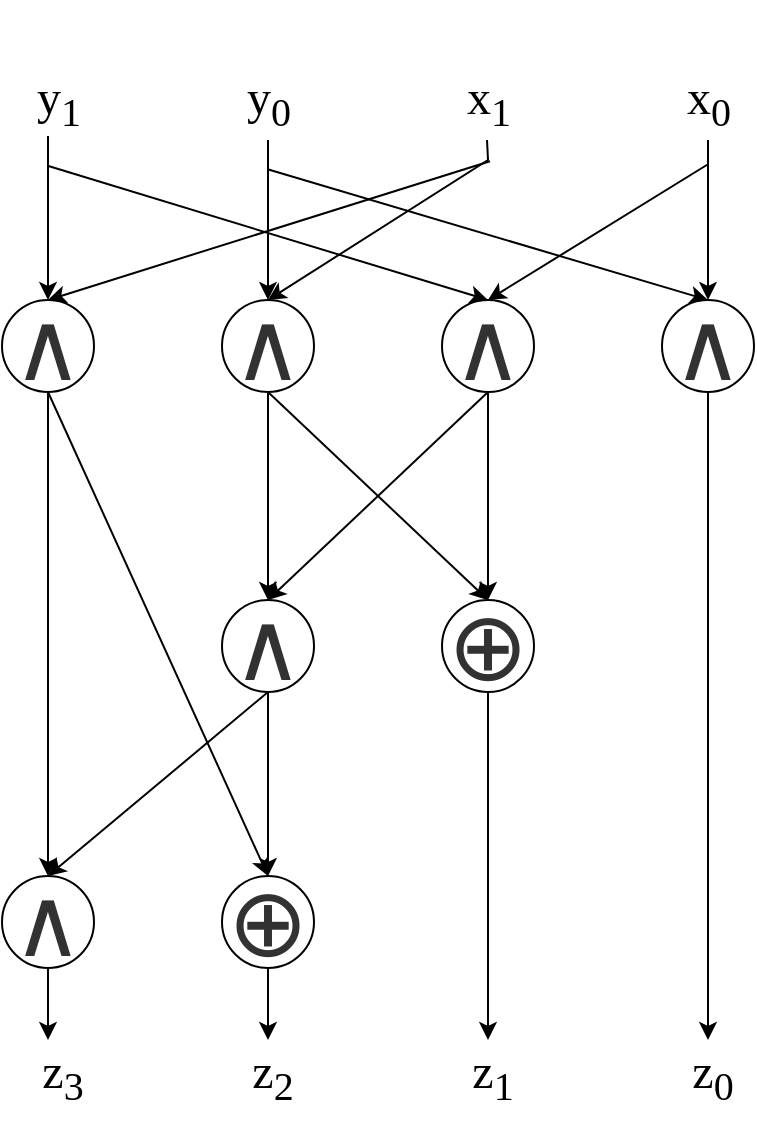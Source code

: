 <mxfile version="17.2.4" type="device"><diagram id="dY_GUVmLj0P1ak9FEJbW" name="Page-1"><mxGraphModel dx="1038" dy="547" grid="1" gridSize="10" guides="1" tooltips="1" connect="1" arrows="1" fold="1" page="1" pageScale="1" pageWidth="827" pageHeight="1169" math="0" shadow="0"><root><mxCell id="0"/><mxCell id="1" parent="0"/><mxCell id="zGwW9AODh4JZBZGdTB_j-9" style="edgeStyle=orthogonalEdgeStyle;rounded=0;html=1;exitX=0;exitY=0.5;exitPerimeter=0;entryX=0;entryY=0.5;entryPerimeter=0;labelBackgroundColor=none;startArrow=none;startFill=0;startSize=5;endArrow=none;endFill=0;endSize=5;jettySize=auto;orthogonalLoop=1;strokeWidth=1;fontFamily=Verdana;fontSize=12" edge="1" parent="1" source="zGwW9AODh4JZBZGdTB_j-10"><mxGeometry relative="1" as="geometry"><Array as="points"><mxPoint x="230" y="390"/><mxPoint x="60" y="390"/></Array><mxPoint x="60" y="290" as="targetPoint"/></mxGeometry></mxCell><mxCell id="zGwW9AODh4JZBZGdTB_j-11" style="edgeStyle=orthogonalEdgeStyle;rounded=0;html=1;exitX=0;exitY=0.5;exitPerimeter=0;entryX=0;entryY=0.5;entryPerimeter=0;labelBackgroundColor=none;startArrow=none;startFill=0;startSize=5;endArrow=none;endFill=0;endSize=5;jettySize=auto;orthogonalLoop=1;strokeWidth=1;fontFamily=Verdana;fontSize=12" edge="1" parent="1" source="zGwW9AODh4JZBZGdTB_j-12"><mxGeometry relative="1" as="geometry"><Array as="points"><mxPoint x="470" y="390"/><mxPoint x="60" y="390"/></Array><mxPoint x="60" y="290" as="targetPoint"/></mxGeometry></mxCell><mxCell id="zGwW9AODh4JZBZGdTB_j-50" style="edgeStyle=orthogonalEdgeStyle;rounded=0;orthogonalLoop=1;jettySize=auto;html=1;exitX=0.5;exitY=1;exitDx=0;exitDy=0;fontSize=48;" edge="1" parent="1" source="zGwW9AODh4JZBZGdTB_j-28" target="zGwW9AODh4JZBZGdTB_j-37"><mxGeometry relative="1" as="geometry"/></mxCell><mxCell id="zGwW9AODh4JZBZGdTB_j-28" value="&lt;span style=&quot;color: rgb(50 , 50 , 50) ; background-color: rgba(255 , 255 , 255 , 0.01)&quot;&gt;&lt;font style=&quot;font-size: 48px&quot;&gt;∧&lt;/font&gt;&lt;/span&gt;" style="ellipse;whiteSpace=wrap;html=1;aspect=fixed;" vertex="1" parent="1"><mxGeometry x="182" y="210" width="46" height="46" as="geometry"/></mxCell><mxCell id="zGwW9AODh4JZBZGdTB_j-84" style="edgeStyle=orthogonalEdgeStyle;rounded=0;orthogonalLoop=1;jettySize=auto;html=1;fontFamily=Times New Roman;fontSize=11;" edge="1" parent="1" source="zGwW9AODh4JZBZGdTB_j-30"><mxGeometry relative="1" as="geometry"><mxPoint x="425" y="580" as="targetPoint"/></mxGeometry></mxCell><mxCell id="zGwW9AODh4JZBZGdTB_j-30" value="&lt;span style=&quot;color: rgb(50 , 50 , 50) ; background-color: rgba(255 , 255 , 255 , 0.01)&quot;&gt;&lt;font style=&quot;font-size: 48px&quot;&gt;⊕&lt;/font&gt;&lt;/span&gt;" style="ellipse;whiteSpace=wrap;html=1;aspect=fixed;" vertex="1" parent="1"><mxGeometry x="402" y="360" width="46" height="46" as="geometry"/></mxCell><mxCell id="zGwW9AODh4JZBZGdTB_j-46" style="edgeStyle=orthogonalEdgeStyle;rounded=0;orthogonalLoop=1;jettySize=auto;html=1;exitX=0.5;exitY=1;exitDx=0;exitDy=0;fontSize=48;entryX=0.5;entryY=0;entryDx=0;entryDy=0;" edge="1" parent="1" source="zGwW9AODh4JZBZGdTB_j-31" target="zGwW9AODh4JZBZGdTB_j-35"><mxGeometry relative="1" as="geometry"><mxPoint x="315" y="348" as="targetPoint"/></mxGeometry></mxCell><mxCell id="zGwW9AODh4JZBZGdTB_j-31" value="&lt;span style=&quot;color: rgb(50 , 50 , 50) ; background-color: rgba(255 , 255 , 255 , 0.01)&quot;&gt;&lt;font style=&quot;font-size: 48px&quot;&gt;∧&lt;/font&gt;&lt;/span&gt;" style="ellipse;whiteSpace=wrap;html=1;aspect=fixed;" vertex="1" parent="1"><mxGeometry x="292" y="210" width="46" height="46" as="geometry"/></mxCell><mxCell id="zGwW9AODh4JZBZGdTB_j-42" style="edgeStyle=orthogonalEdgeStyle;rounded=0;orthogonalLoop=1;jettySize=auto;html=1;exitX=0.5;exitY=1;exitDx=0;exitDy=0;entryX=0.5;entryY=0;entryDx=0;entryDy=0;fontSize=48;" edge="1" parent="1" source="zGwW9AODh4JZBZGdTB_j-32" target="zGwW9AODh4JZBZGdTB_j-30"><mxGeometry relative="1" as="geometry"/></mxCell><mxCell id="zGwW9AODh4JZBZGdTB_j-32" value="&lt;span style=&quot;color: rgb(50 , 50 , 50) ; background-color: rgba(255 , 255 , 255 , 0.01)&quot;&gt;&lt;font style=&quot;font-size: 48px&quot;&gt;∧&lt;/font&gt;&lt;/span&gt;" style="ellipse;whiteSpace=wrap;html=1;aspect=fixed;" vertex="1" parent="1"><mxGeometry x="402" y="210" width="46" height="46" as="geometry"/></mxCell><mxCell id="zGwW9AODh4JZBZGdTB_j-85" style="edgeStyle=orthogonalEdgeStyle;rounded=0;orthogonalLoop=1;jettySize=auto;html=1;fontFamily=Times New Roman;fontSize=11;" edge="1" parent="1" source="zGwW9AODh4JZBZGdTB_j-33"><mxGeometry relative="1" as="geometry"><mxPoint x="535" y="580" as="targetPoint"/></mxGeometry></mxCell><mxCell id="zGwW9AODh4JZBZGdTB_j-33" value="&lt;span style=&quot;color: rgb(50 , 50 , 50) ; background-color: rgba(255 , 255 , 255 , 0.01)&quot;&gt;&lt;font style=&quot;font-size: 48px&quot;&gt;∧&lt;/font&gt;&lt;/span&gt;" style="ellipse;whiteSpace=wrap;html=1;aspect=fixed;" vertex="1" parent="1"><mxGeometry x="512" y="210" width="46" height="46" as="geometry"/></mxCell><mxCell id="zGwW9AODh4JZBZGdTB_j-51" style="edgeStyle=orthogonalEdgeStyle;rounded=0;orthogonalLoop=1;jettySize=auto;html=1;exitX=0.5;exitY=1;exitDx=0;exitDy=0;fontSize=48;" edge="1" parent="1" source="zGwW9AODh4JZBZGdTB_j-35"><mxGeometry relative="1" as="geometry"><mxPoint x="315" y="498" as="targetPoint"/></mxGeometry></mxCell><mxCell id="zGwW9AODh4JZBZGdTB_j-35" value="&lt;span style=&quot;color: rgb(50 , 50 , 50) ; background-color: rgba(255 , 255 , 255 , 0.01)&quot;&gt;&lt;font style=&quot;font-size: 48px&quot;&gt;∧&lt;/font&gt;&lt;/span&gt;" style="ellipse;whiteSpace=wrap;html=1;aspect=fixed;" vertex="1" parent="1"><mxGeometry x="292" y="360" width="46" height="46" as="geometry"/></mxCell><mxCell id="zGwW9AODh4JZBZGdTB_j-83" style="edgeStyle=orthogonalEdgeStyle;rounded=0;orthogonalLoop=1;jettySize=auto;html=1;fontFamily=Times New Roman;fontSize=11;" edge="1" parent="1" source="zGwW9AODh4JZBZGdTB_j-36"><mxGeometry relative="1" as="geometry"><mxPoint x="315" y="580" as="targetPoint"/></mxGeometry></mxCell><mxCell id="zGwW9AODh4JZBZGdTB_j-36" value="&lt;span style=&quot;color: rgb(50 , 50 , 50) ; background-color: rgba(255 , 255 , 255 , 0.01)&quot;&gt;&lt;font style=&quot;font-size: 48px&quot;&gt;⊕&lt;/font&gt;&lt;/span&gt;" style="ellipse;whiteSpace=wrap;html=1;aspect=fixed;" vertex="1" parent="1"><mxGeometry x="292" y="498" width="46" height="46" as="geometry"/></mxCell><mxCell id="zGwW9AODh4JZBZGdTB_j-82" style="edgeStyle=orthogonalEdgeStyle;rounded=0;orthogonalLoop=1;jettySize=auto;html=1;exitX=0.5;exitY=1;exitDx=0;exitDy=0;fontFamily=Times New Roman;fontSize=11;" edge="1" parent="1" source="zGwW9AODh4JZBZGdTB_j-37"><mxGeometry relative="1" as="geometry"><mxPoint x="205" y="580" as="targetPoint"/></mxGeometry></mxCell><mxCell id="zGwW9AODh4JZBZGdTB_j-37" value="&lt;span style=&quot;color: rgb(50 , 50 , 50) ; background-color: rgba(255 , 255 , 255 , 0.01)&quot;&gt;&lt;font style=&quot;font-size: 48px&quot;&gt;∧&lt;/font&gt;&lt;/span&gt;" style="ellipse;whiteSpace=wrap;html=1;aspect=fixed;" vertex="1" parent="1"><mxGeometry x="182" y="498" width="46" height="46" as="geometry"/></mxCell><mxCell id="zGwW9AODh4JZBZGdTB_j-40" value="" style="endArrow=classic;html=1;rounded=0;fontSize=48;entryX=0.5;entryY=0;entryDx=0;entryDy=0;" edge="1" parent="1" target="zGwW9AODh4JZBZGdTB_j-28"><mxGeometry width="50" height="50" relative="1" as="geometry"><mxPoint x="205" y="128" as="sourcePoint"/><mxPoint x="220" y="98" as="targetPoint"/></mxGeometry></mxCell><mxCell id="zGwW9AODh4JZBZGdTB_j-44" value="" style="endArrow=classic;html=1;rounded=0;fontSize=48;exitX=0.5;exitY=1;exitDx=0;exitDy=0;entryX=0.5;entryY=0;entryDx=0;entryDy=0;" edge="1" parent="1" source="zGwW9AODh4JZBZGdTB_j-31" target="zGwW9AODh4JZBZGdTB_j-30"><mxGeometry width="50" height="50" relative="1" as="geometry"><mxPoint x="390" y="328" as="sourcePoint"/><mxPoint x="420" y="348" as="targetPoint"/></mxGeometry></mxCell><mxCell id="zGwW9AODh4JZBZGdTB_j-45" value="" style="endArrow=classic;html=1;rounded=0;fontSize=48;exitX=0.5;exitY=1;exitDx=0;exitDy=0;entryX=0.5;entryY=0;entryDx=0;entryDy=0;" edge="1" parent="1" source="zGwW9AODh4JZBZGdTB_j-32" target="zGwW9AODh4JZBZGdTB_j-35"><mxGeometry width="50" height="50" relative="1" as="geometry"><mxPoint x="300" y="298" as="sourcePoint"/><mxPoint x="405" y="378" as="targetPoint"/></mxGeometry></mxCell><mxCell id="zGwW9AODh4JZBZGdTB_j-48" value="" style="endArrow=classic;html=1;rounded=0;fontSize=48;exitX=0.5;exitY=1;exitDx=0;exitDy=0;entryX=0.5;entryY=0;entryDx=0;entryDy=0;" edge="1" parent="1" source="zGwW9AODh4JZBZGdTB_j-28" target="zGwW9AODh4JZBZGdTB_j-36"><mxGeometry width="50" height="50" relative="1" as="geometry"><mxPoint x="200" y="268" as="sourcePoint"/><mxPoint x="310" y="354" as="targetPoint"/></mxGeometry></mxCell><mxCell id="zGwW9AODh4JZBZGdTB_j-49" value="" style="endArrow=classic;html=1;rounded=0;fontSize=48;entryX=0.5;entryY=0;entryDx=0;entryDy=0;exitX=0.5;exitY=1;exitDx=0;exitDy=0;" edge="1" parent="1" source="zGwW9AODh4JZBZGdTB_j-35" target="zGwW9AODh4JZBZGdTB_j-37"><mxGeometry width="50" height="50" relative="1" as="geometry"><mxPoint x="120" y="458" as="sourcePoint"/><mxPoint x="170" y="408" as="targetPoint"/></mxGeometry></mxCell><mxCell id="zGwW9AODh4JZBZGdTB_j-59" value="" style="endArrow=classic;html=1;rounded=0;fontSize=48;entryX=0.5;entryY=0;entryDx=0;entryDy=0;" edge="1" parent="1" target="zGwW9AODh4JZBZGdTB_j-31"><mxGeometry width="50" height="50" relative="1" as="geometry"><mxPoint x="315" y="130" as="sourcePoint"/><mxPoint x="360" y="120" as="targetPoint"/></mxGeometry></mxCell><mxCell id="zGwW9AODh4JZBZGdTB_j-60" value="" style="endArrow=classic;html=1;rounded=0;fontSize=48;entryX=0.5;entryY=0;entryDx=0;entryDy=0;" edge="1" parent="1" target="zGwW9AODh4JZBZGdTB_j-31"><mxGeometry width="50" height="50" relative="1" as="geometry"><mxPoint x="424.5" y="130" as="sourcePoint"/><mxPoint x="425" y="160" as="targetPoint"/><Array as="points"><mxPoint x="425" y="140"/></Array></mxGeometry></mxCell><mxCell id="zGwW9AODh4JZBZGdTB_j-61" value="" style="endArrow=classic;html=1;rounded=0;fontSize=48;entryX=0.5;entryY=0;entryDx=0;entryDy=0;" edge="1" parent="1" target="zGwW9AODh4JZBZGdTB_j-33"><mxGeometry width="50" height="50" relative="1" as="geometry"><mxPoint x="535" y="130" as="sourcePoint"/><mxPoint x="534.5" y="188" as="targetPoint"/></mxGeometry></mxCell><mxCell id="zGwW9AODh4JZBZGdTB_j-62" value="&lt;font style=&quot;font-size: 24px&quot;&gt;y&lt;sub&gt;1&lt;/sub&gt;&lt;/font&gt;" style="text;html=1;align=center;verticalAlign=middle;resizable=0;points=[];autosize=1;strokeColor=none;fillColor=none;fontSize=48;fontFamily=Times New Roman;" vertex="1" parent="1"><mxGeometry x="190" y="60" width="40" height="80" as="geometry"/></mxCell><mxCell id="zGwW9AODh4JZBZGdTB_j-63" value="&lt;font style=&quot;font-size: 24px&quot;&gt;y&lt;sub&gt;0&lt;/sub&gt;&lt;/font&gt;" style="text;html=1;align=center;verticalAlign=middle;resizable=0;points=[];autosize=1;strokeColor=none;fillColor=none;fontSize=48;fontFamily=Times New Roman;" vertex="1" parent="1"><mxGeometry x="295" y="60" width="40" height="80" as="geometry"/></mxCell><mxCell id="zGwW9AODh4JZBZGdTB_j-64" value="&lt;font style=&quot;font-size: 24px&quot;&gt;x&lt;sub&gt;1&lt;/sub&gt;&lt;/font&gt;" style="text;html=1;align=center;verticalAlign=middle;resizable=0;points=[];autosize=1;strokeColor=none;fillColor=none;fontSize=48;fontFamily=Times New Roman;" vertex="1" parent="1"><mxGeometry x="405" y="60" width="40" height="80" as="geometry"/></mxCell><mxCell id="zGwW9AODh4JZBZGdTB_j-65" value="&lt;font style=&quot;font-size: 24px&quot;&gt;x&lt;sub&gt;0&lt;/sub&gt;&lt;/font&gt;" style="text;html=1;align=center;verticalAlign=middle;resizable=0;points=[];autosize=1;strokeColor=none;fillColor=none;fontSize=48;fontFamily=Times New Roman;" vertex="1" parent="1"><mxGeometry x="515" y="60" width="40" height="80" as="geometry"/></mxCell><mxCell id="zGwW9AODh4JZBZGdTB_j-66" value="" style="endArrow=classic;html=1;rounded=0;fontFamily=Times New Roman;fontSize=24;entryX=0.5;entryY=0;entryDx=0;entryDy=0;exitX=0.38;exitY=1.038;exitDx=0;exitDy=0;exitPerimeter=0;" edge="1" parent="1" source="zGwW9AODh4JZBZGdTB_j-62" target="zGwW9AODh4JZBZGdTB_j-32"><mxGeometry width="50" height="50" relative="1" as="geometry"><mxPoint x="210" y="150" as="sourcePoint"/><mxPoint x="270" y="140" as="targetPoint"/></mxGeometry></mxCell><mxCell id="zGwW9AODh4JZBZGdTB_j-67" value="" style="endArrow=classic;html=1;rounded=0;fontFamily=Times New Roman;fontSize=24;entryX=0.5;entryY=0;entryDx=0;entryDy=0;exitX=0.525;exitY=1.008;exitDx=0;exitDy=0;exitPerimeter=0;" edge="1" parent="1" source="zGwW9AODh4JZBZGdTB_j-64" target="zGwW9AODh4JZBZGdTB_j-28"><mxGeometry width="50" height="50" relative="1" as="geometry"><mxPoint x="245" y="180" as="sourcePoint"/><mxPoint x="295" y="130" as="targetPoint"/></mxGeometry></mxCell><mxCell id="zGwW9AODh4JZBZGdTB_j-68" value="" style="endArrow=classic;html=1;rounded=0;fontFamily=Times New Roman;fontSize=24;exitX=0.495;exitY=1.058;exitDx=0;exitDy=0;exitPerimeter=0;entryX=0.5;entryY=0;entryDx=0;entryDy=0;" edge="1" parent="1" source="zGwW9AODh4JZBZGdTB_j-63" target="zGwW9AODh4JZBZGdTB_j-33"><mxGeometry width="50" height="50" relative="1" as="geometry"><mxPoint x="90" y="180" as="sourcePoint"/><mxPoint x="540" y="200" as="targetPoint"/></mxGeometry></mxCell><mxCell id="zGwW9AODh4JZBZGdTB_j-69" value="" style="endArrow=classic;html=1;rounded=0;fontFamily=Times New Roman;fontSize=24;entryX=0.5;entryY=0;entryDx=0;entryDy=0;exitX=0.495;exitY=1.028;exitDx=0;exitDy=0;exitPerimeter=0;" edge="1" parent="1" source="zGwW9AODh4JZBZGdTB_j-65" target="zGwW9AODh4JZBZGdTB_j-32"><mxGeometry width="50" height="50" relative="1" as="geometry"><mxPoint x="70" y="240" as="sourcePoint"/><mxPoint x="120" y="190" as="targetPoint"/></mxGeometry></mxCell><mxCell id="zGwW9AODh4JZBZGdTB_j-74" value="&lt;font style=&quot;font-size: 24px&quot;&gt;z&lt;sub&gt;3&lt;/sub&gt;&lt;/font&gt;" style="text;html=1;align=center;verticalAlign=middle;resizable=0;points=[];autosize=1;strokeColor=none;fillColor=none;fontSize=48;fontFamily=Times New Roman;" vertex="1" parent="1"><mxGeometry x="192" y="547" width="40" height="80" as="geometry"/></mxCell><mxCell id="zGwW9AODh4JZBZGdTB_j-75" value="&lt;font style=&quot;font-size: 24px&quot;&gt;z&lt;sub&gt;2&lt;/sub&gt;&lt;/font&gt;" style="text;html=1;align=center;verticalAlign=middle;resizable=0;points=[];autosize=1;strokeColor=none;fillColor=none;fontSize=48;fontFamily=Times New Roman;" vertex="1" parent="1"><mxGeometry x="297" y="547" width="40" height="80" as="geometry"/></mxCell><mxCell id="zGwW9AODh4JZBZGdTB_j-76" value="&lt;font style=&quot;font-size: 24px&quot;&gt;z&lt;sub&gt;1&lt;/sub&gt;&lt;/font&gt;" style="text;html=1;align=center;verticalAlign=middle;resizable=0;points=[];autosize=1;strokeColor=none;fillColor=none;fontSize=48;fontFamily=Times New Roman;" vertex="1" parent="1"><mxGeometry x="407" y="547" width="40" height="80" as="geometry"/></mxCell><mxCell id="zGwW9AODh4JZBZGdTB_j-77" value="&lt;font style=&quot;font-size: 24px&quot;&gt;z&lt;sub&gt;0&lt;/sub&gt;&lt;/font&gt;" style="text;html=1;align=center;verticalAlign=middle;resizable=0;points=[];autosize=1;strokeColor=none;fillColor=none;fontSize=48;fontFamily=Times New Roman;" vertex="1" parent="1"><mxGeometry x="517" y="547" width="40" height="80" as="geometry"/></mxCell></root></mxGraphModel></diagram></mxfile>